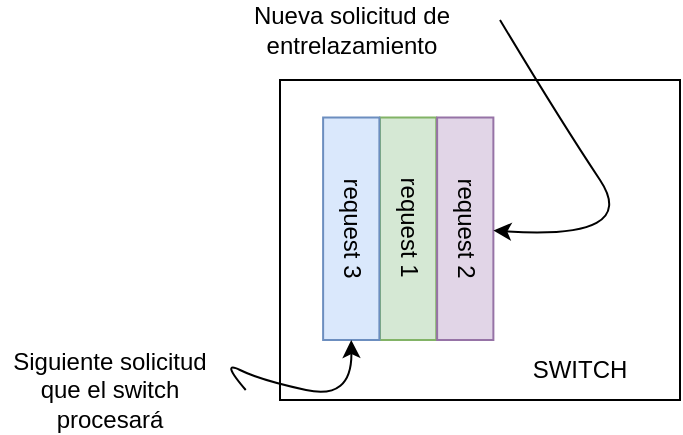 <mxfile version="24.4.0" type="device">
  <diagram id="C5RBs43oDa-KdzZeNtuy" name="Page-1">
    <mxGraphModel dx="884" dy="586" grid="1" gridSize="10" guides="1" tooltips="1" connect="1" arrows="1" fold="1" page="1" pageScale="1" pageWidth="827" pageHeight="1169" math="0" shadow="0">
      <root>
        <mxCell id="WIyWlLk6GJQsqaUBKTNV-0" />
        <mxCell id="WIyWlLk6GJQsqaUBKTNV-1" parent="WIyWlLk6GJQsqaUBKTNV-0" />
        <mxCell id="z1eqtCPPt-Mj-BRQKGZ5-3" value="" style="rounded=0;whiteSpace=wrap;html=1;" parent="WIyWlLk6GJQsqaUBKTNV-1" vertex="1">
          <mxGeometry x="210" y="280" width="200" height="160" as="geometry" />
        </mxCell>
        <mxCell id="z1eqtCPPt-Mj-BRQKGZ5-0" value="request 1" style="rounded=0;whiteSpace=wrap;html=1;rotation=90;fillColor=#d5e8d4;strokeColor=#82b366;" parent="WIyWlLk6GJQsqaUBKTNV-1" vertex="1">
          <mxGeometry x="218.44" y="340.31" width="111.25" height="28.13" as="geometry" />
        </mxCell>
        <mxCell id="z1eqtCPPt-Mj-BRQKGZ5-1" value="request 3" style="rounded=0;whiteSpace=wrap;html=1;rotation=90;fillColor=#dae8fc;strokeColor=#6c8ebf;" parent="WIyWlLk6GJQsqaUBKTNV-1" vertex="1">
          <mxGeometry x="190" y="340.31" width="111.25" height="28.13" as="geometry" />
        </mxCell>
        <mxCell id="z1eqtCPPt-Mj-BRQKGZ5-2" value="request 2" style="rounded=0;whiteSpace=wrap;html=1;rotation=90;fillColor=#e1d5e7;strokeColor=#9673a6;" parent="WIyWlLk6GJQsqaUBKTNV-1" vertex="1">
          <mxGeometry x="247" y="340.31" width="111.25" height="28.13" as="geometry" />
        </mxCell>
        <mxCell id="z1eqtCPPt-Mj-BRQKGZ5-4" value="Nueva solicitud de entrelazamiento" style="text;html=1;align=center;verticalAlign=middle;whiteSpace=wrap;rounded=0;" parent="WIyWlLk6GJQsqaUBKTNV-1" vertex="1">
          <mxGeometry x="191.25" y="240" width="110" height="30" as="geometry" />
        </mxCell>
        <mxCell id="z1eqtCPPt-Mj-BRQKGZ5-5" value="" style="curved=1;endArrow=classic;html=1;rounded=0;" parent="WIyWlLk6GJQsqaUBKTNV-1" target="z1eqtCPPt-Mj-BRQKGZ5-2" edge="1">
          <mxGeometry width="50" height="50" relative="1" as="geometry">
            <mxPoint x="320" y="250" as="sourcePoint" />
            <mxPoint x="440" y="360" as="targetPoint" />
            <Array as="points">
              <mxPoint x="350" y="300" />
              <mxPoint x="390" y="360" />
            </Array>
          </mxGeometry>
        </mxCell>
        <mxCell id="z1eqtCPPt-Mj-BRQKGZ5-6" value="SWITCH" style="text;html=1;align=center;verticalAlign=middle;whiteSpace=wrap;rounded=0;" parent="WIyWlLk6GJQsqaUBKTNV-1" vertex="1">
          <mxGeometry x="329.69" y="410" width="60" height="30" as="geometry" />
        </mxCell>
        <mxCell id="z1eqtCPPt-Mj-BRQKGZ5-7" value="Siguiente solicitud que el switch procesará" style="text;html=1;align=center;verticalAlign=middle;whiteSpace=wrap;rounded=0;" parent="WIyWlLk6GJQsqaUBKTNV-1" vertex="1">
          <mxGeometry x="70" y="420" width="110" height="30" as="geometry" />
        </mxCell>
        <mxCell id="z1eqtCPPt-Mj-BRQKGZ5-9" value="" style="curved=1;endArrow=classic;html=1;rounded=0;exitX=1.117;exitY=0.5;exitDx=0;exitDy=0;exitPerimeter=0;entryX=1;entryY=0.5;entryDx=0;entryDy=0;" parent="WIyWlLk6GJQsqaUBKTNV-1" source="z1eqtCPPt-Mj-BRQKGZ5-7" target="z1eqtCPPt-Mj-BRQKGZ5-1" edge="1">
          <mxGeometry width="50" height="50" relative="1" as="geometry">
            <mxPoint x="390" y="410" as="sourcePoint" />
            <mxPoint x="440" y="360" as="targetPoint" />
            <Array as="points">
              <mxPoint x="180" y="420" />
              <mxPoint x="200" y="430" />
              <mxPoint x="246" y="440" />
            </Array>
          </mxGeometry>
        </mxCell>
      </root>
    </mxGraphModel>
  </diagram>
</mxfile>
